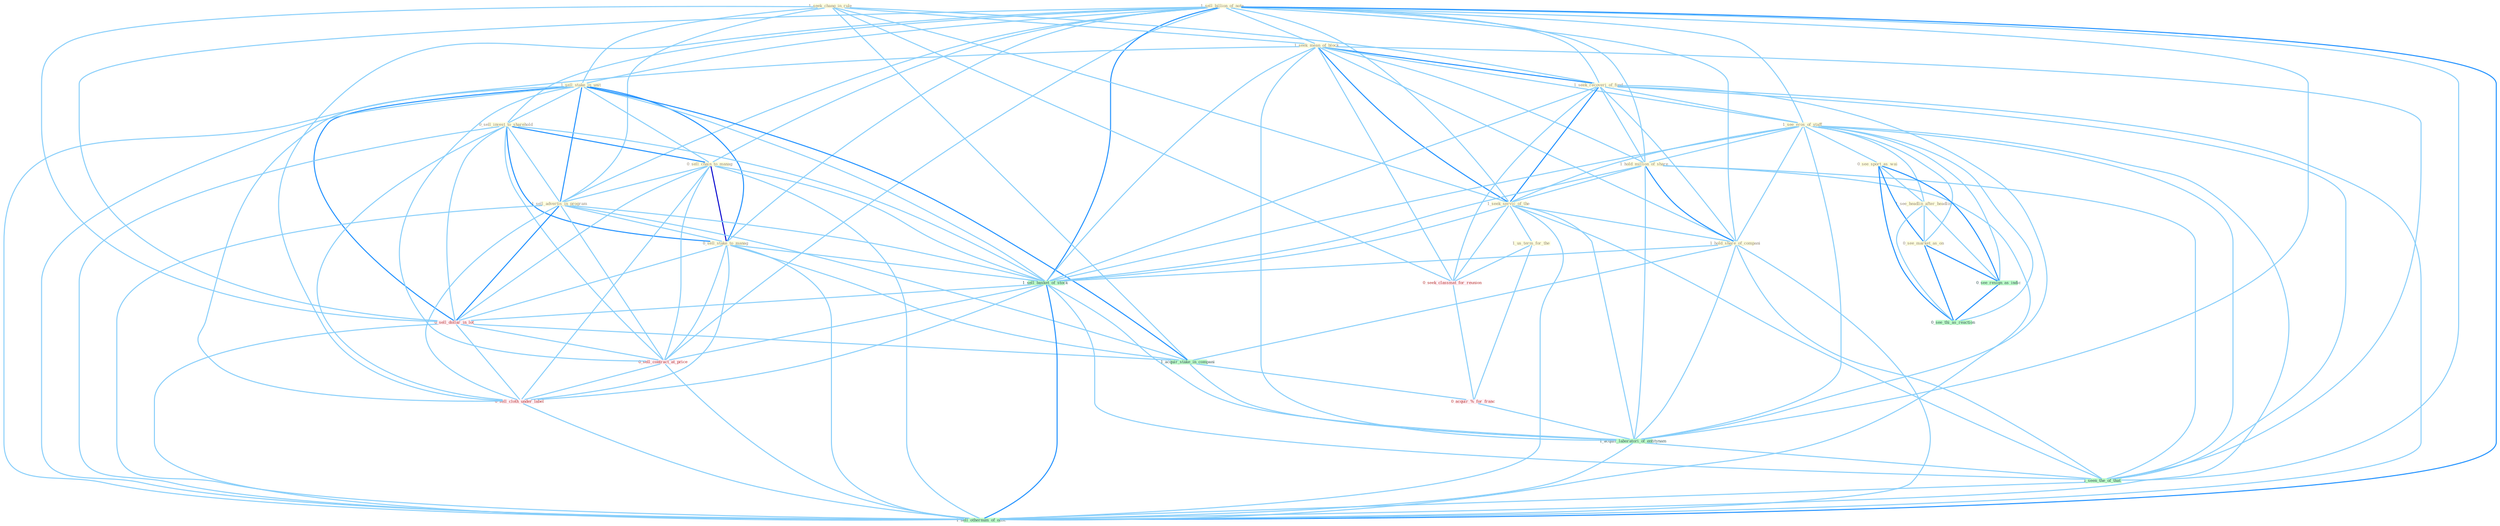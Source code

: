 Graph G{ 
    node
    [shape=polygon,style=filled,width=.5,height=.06,color="#BDFCC9",fixedsize=true,fontsize=4,
    fontcolor="#2f4f4f"];
    {node
    [color="#ffffe0", fontcolor="#8b7d6b"] "1_sell_billion_of_note " "1_seek_chang_in_rule " "1_sell_stake_in_unit " "1_seek_mean_of_block " "0_sell_invest_to_sharehold " "1_seek_recoveri_of_fund " "1_see_eros_of_staff " "0_sell_chain_to_manag " "1_hold_million_of_share " "1_sell_advertis_in_program " "1_seek_servic_of_the " "0_sell_stake_to_manag " "0_see_sport_as_wai " "1_see_headlin_after_headlin " "1_us_term_for_the " "1_hold_share_of_compani " "0_see_market_as_on "}
{node [color="#fff0f5", fontcolor="#b22222"] "0_seek_classmat_for_reunion " "0_sell_dollar_in_lot " "0_acquir_%_for_franc " "0_sell_contract_at_price " "0_sell_cloth_under_label "}
edge [color="#B0E2FF"];

	"1_sell_billion_of_note " -- "1_sell_stake_in_unit " [w="1", color="#87cefa" ];
	"1_sell_billion_of_note " -- "1_seek_mean_of_block " [w="1", color="#87cefa" ];
	"1_sell_billion_of_note " -- "0_sell_invest_to_sharehold " [w="1", color="#87cefa" ];
	"1_sell_billion_of_note " -- "1_seek_recoveri_of_fund " [w="1", color="#87cefa" ];
	"1_sell_billion_of_note " -- "1_see_eros_of_staff " [w="1", color="#87cefa" ];
	"1_sell_billion_of_note " -- "0_sell_chain_to_manag " [w="1", color="#87cefa" ];
	"1_sell_billion_of_note " -- "1_hold_million_of_share " [w="1", color="#87cefa" ];
	"1_sell_billion_of_note " -- "1_sell_advertis_in_program " [w="1", color="#87cefa" ];
	"1_sell_billion_of_note " -- "1_seek_servic_of_the " [w="1", color="#87cefa" ];
	"1_sell_billion_of_note " -- "0_sell_stake_to_manag " [w="1", color="#87cefa" ];
	"1_sell_billion_of_note " -- "1_hold_share_of_compani " [w="1", color="#87cefa" ];
	"1_sell_billion_of_note " -- "1_sell_basket_of_stock " [w="2", color="#1e90ff" , len=0.8];
	"1_sell_billion_of_note " -- "0_sell_dollar_in_lot " [w="1", color="#87cefa" ];
	"1_sell_billion_of_note " -- "0_sell_contract_at_price " [w="1", color="#87cefa" ];
	"1_sell_billion_of_note " -- "1_acquir_laboratori_of_entitynam " [w="1", color="#87cefa" ];
	"1_sell_billion_of_note " -- "0_sell_cloth_under_label " [w="1", color="#87cefa" ];
	"1_sell_billion_of_note " -- "1_seen_the_of_that " [w="1", color="#87cefa" ];
	"1_sell_billion_of_note " -- "1_sell_othernum_of_offic " [w="2", color="#1e90ff" , len=0.8];
	"1_seek_chang_in_rule " -- "1_sell_stake_in_unit " [w="1", color="#87cefa" ];
	"1_seek_chang_in_rule " -- "1_seek_mean_of_block " [w="1", color="#87cefa" ];
	"1_seek_chang_in_rule " -- "1_seek_recoveri_of_fund " [w="1", color="#87cefa" ];
	"1_seek_chang_in_rule " -- "1_sell_advertis_in_program " [w="1", color="#87cefa" ];
	"1_seek_chang_in_rule " -- "1_seek_servic_of_the " [w="1", color="#87cefa" ];
	"1_seek_chang_in_rule " -- "0_seek_classmat_for_reunion " [w="1", color="#87cefa" ];
	"1_seek_chang_in_rule " -- "0_sell_dollar_in_lot " [w="1", color="#87cefa" ];
	"1_seek_chang_in_rule " -- "1_acquir_stake_in_compani " [w="1", color="#87cefa" ];
	"1_sell_stake_in_unit " -- "0_sell_invest_to_sharehold " [w="1", color="#87cefa" ];
	"1_sell_stake_in_unit " -- "0_sell_chain_to_manag " [w="1", color="#87cefa" ];
	"1_sell_stake_in_unit " -- "1_sell_advertis_in_program " [w="2", color="#1e90ff" , len=0.8];
	"1_sell_stake_in_unit " -- "0_sell_stake_to_manag " [w="2", color="#1e90ff" , len=0.8];
	"1_sell_stake_in_unit " -- "1_sell_basket_of_stock " [w="1", color="#87cefa" ];
	"1_sell_stake_in_unit " -- "0_sell_dollar_in_lot " [w="2", color="#1e90ff" , len=0.8];
	"1_sell_stake_in_unit " -- "1_acquir_stake_in_compani " [w="2", color="#1e90ff" , len=0.8];
	"1_sell_stake_in_unit " -- "0_sell_contract_at_price " [w="1", color="#87cefa" ];
	"1_sell_stake_in_unit " -- "0_sell_cloth_under_label " [w="1", color="#87cefa" ];
	"1_sell_stake_in_unit " -- "1_sell_othernum_of_offic " [w="1", color="#87cefa" ];
	"1_seek_mean_of_block " -- "1_seek_recoveri_of_fund " [w="2", color="#1e90ff" , len=0.8];
	"1_seek_mean_of_block " -- "1_see_eros_of_staff " [w="1", color="#87cefa" ];
	"1_seek_mean_of_block " -- "1_hold_million_of_share " [w="1", color="#87cefa" ];
	"1_seek_mean_of_block " -- "1_seek_servic_of_the " [w="2", color="#1e90ff" , len=0.8];
	"1_seek_mean_of_block " -- "1_hold_share_of_compani " [w="1", color="#87cefa" ];
	"1_seek_mean_of_block " -- "0_seek_classmat_for_reunion " [w="1", color="#87cefa" ];
	"1_seek_mean_of_block " -- "1_sell_basket_of_stock " [w="1", color="#87cefa" ];
	"1_seek_mean_of_block " -- "1_acquir_laboratori_of_entitynam " [w="1", color="#87cefa" ];
	"1_seek_mean_of_block " -- "1_seen_the_of_that " [w="1", color="#87cefa" ];
	"1_seek_mean_of_block " -- "1_sell_othernum_of_offic " [w="1", color="#87cefa" ];
	"0_sell_invest_to_sharehold " -- "0_sell_chain_to_manag " [w="2", color="#1e90ff" , len=0.8];
	"0_sell_invest_to_sharehold " -- "1_sell_advertis_in_program " [w="1", color="#87cefa" ];
	"0_sell_invest_to_sharehold " -- "0_sell_stake_to_manag " [w="2", color="#1e90ff" , len=0.8];
	"0_sell_invest_to_sharehold " -- "1_sell_basket_of_stock " [w="1", color="#87cefa" ];
	"0_sell_invest_to_sharehold " -- "0_sell_dollar_in_lot " [w="1", color="#87cefa" ];
	"0_sell_invest_to_sharehold " -- "0_sell_contract_at_price " [w="1", color="#87cefa" ];
	"0_sell_invest_to_sharehold " -- "0_sell_cloth_under_label " [w="1", color="#87cefa" ];
	"0_sell_invest_to_sharehold " -- "1_sell_othernum_of_offic " [w="1", color="#87cefa" ];
	"1_seek_recoveri_of_fund " -- "1_see_eros_of_staff " [w="1", color="#87cefa" ];
	"1_seek_recoveri_of_fund " -- "1_hold_million_of_share " [w="1", color="#87cefa" ];
	"1_seek_recoveri_of_fund " -- "1_seek_servic_of_the " [w="2", color="#1e90ff" , len=0.8];
	"1_seek_recoveri_of_fund " -- "1_hold_share_of_compani " [w="1", color="#87cefa" ];
	"1_seek_recoveri_of_fund " -- "0_seek_classmat_for_reunion " [w="1", color="#87cefa" ];
	"1_seek_recoveri_of_fund " -- "1_sell_basket_of_stock " [w="1", color="#87cefa" ];
	"1_seek_recoveri_of_fund " -- "1_acquir_laboratori_of_entitynam " [w="1", color="#87cefa" ];
	"1_seek_recoveri_of_fund " -- "1_seen_the_of_that " [w="1", color="#87cefa" ];
	"1_seek_recoveri_of_fund " -- "1_sell_othernum_of_offic " [w="1", color="#87cefa" ];
	"1_see_eros_of_staff " -- "1_hold_million_of_share " [w="1", color="#87cefa" ];
	"1_see_eros_of_staff " -- "1_seek_servic_of_the " [w="1", color="#87cefa" ];
	"1_see_eros_of_staff " -- "0_see_sport_as_wai " [w="1", color="#87cefa" ];
	"1_see_eros_of_staff " -- "1_see_headlin_after_headlin " [w="1", color="#87cefa" ];
	"1_see_eros_of_staff " -- "1_hold_share_of_compani " [w="1", color="#87cefa" ];
	"1_see_eros_of_staff " -- "0_see_market_as_on " [w="1", color="#87cefa" ];
	"1_see_eros_of_staff " -- "1_sell_basket_of_stock " [w="1", color="#87cefa" ];
	"1_see_eros_of_staff " -- "0_see_resign_as_indic " [w="1", color="#87cefa" ];
	"1_see_eros_of_staff " -- "1_acquir_laboratori_of_entitynam " [w="1", color="#87cefa" ];
	"1_see_eros_of_staff " -- "1_seen_the_of_that " [w="1", color="#87cefa" ];
	"1_see_eros_of_staff " -- "1_sell_othernum_of_offic " [w="1", color="#87cefa" ];
	"1_see_eros_of_staff " -- "0_see_thi_as_reaction " [w="1", color="#87cefa" ];
	"0_sell_chain_to_manag " -- "1_sell_advertis_in_program " [w="1", color="#87cefa" ];
	"0_sell_chain_to_manag " -- "0_sell_stake_to_manag " [w="3", color="#0000cd" , len=0.6];
	"0_sell_chain_to_manag " -- "1_sell_basket_of_stock " [w="1", color="#87cefa" ];
	"0_sell_chain_to_manag " -- "0_sell_dollar_in_lot " [w="1", color="#87cefa" ];
	"0_sell_chain_to_manag " -- "0_sell_contract_at_price " [w="1", color="#87cefa" ];
	"0_sell_chain_to_manag " -- "0_sell_cloth_under_label " [w="1", color="#87cefa" ];
	"0_sell_chain_to_manag " -- "1_sell_othernum_of_offic " [w="1", color="#87cefa" ];
	"1_hold_million_of_share " -- "1_seek_servic_of_the " [w="1", color="#87cefa" ];
	"1_hold_million_of_share " -- "1_hold_share_of_compani " [w="2", color="#1e90ff" , len=0.8];
	"1_hold_million_of_share " -- "1_sell_basket_of_stock " [w="1", color="#87cefa" ];
	"1_hold_million_of_share " -- "1_acquir_laboratori_of_entitynam " [w="1", color="#87cefa" ];
	"1_hold_million_of_share " -- "1_seen_the_of_that " [w="1", color="#87cefa" ];
	"1_hold_million_of_share " -- "1_sell_othernum_of_offic " [w="1", color="#87cefa" ];
	"1_sell_advertis_in_program " -- "0_sell_stake_to_manag " [w="1", color="#87cefa" ];
	"1_sell_advertis_in_program " -- "1_sell_basket_of_stock " [w="1", color="#87cefa" ];
	"1_sell_advertis_in_program " -- "0_sell_dollar_in_lot " [w="2", color="#1e90ff" , len=0.8];
	"1_sell_advertis_in_program " -- "1_acquir_stake_in_compani " [w="1", color="#87cefa" ];
	"1_sell_advertis_in_program " -- "0_sell_contract_at_price " [w="1", color="#87cefa" ];
	"1_sell_advertis_in_program " -- "0_sell_cloth_under_label " [w="1", color="#87cefa" ];
	"1_sell_advertis_in_program " -- "1_sell_othernum_of_offic " [w="1", color="#87cefa" ];
	"1_seek_servic_of_the " -- "1_us_term_for_the " [w="1", color="#87cefa" ];
	"1_seek_servic_of_the " -- "1_hold_share_of_compani " [w="1", color="#87cefa" ];
	"1_seek_servic_of_the " -- "0_seek_classmat_for_reunion " [w="1", color="#87cefa" ];
	"1_seek_servic_of_the " -- "1_sell_basket_of_stock " [w="1", color="#87cefa" ];
	"1_seek_servic_of_the " -- "1_acquir_laboratori_of_entitynam " [w="1", color="#87cefa" ];
	"1_seek_servic_of_the " -- "1_seen_the_of_that " [w="1", color="#87cefa" ];
	"1_seek_servic_of_the " -- "1_sell_othernum_of_offic " [w="1", color="#87cefa" ];
	"0_sell_stake_to_manag " -- "1_sell_basket_of_stock " [w="1", color="#87cefa" ];
	"0_sell_stake_to_manag " -- "0_sell_dollar_in_lot " [w="1", color="#87cefa" ];
	"0_sell_stake_to_manag " -- "1_acquir_stake_in_compani " [w="1", color="#87cefa" ];
	"0_sell_stake_to_manag " -- "0_sell_contract_at_price " [w="1", color="#87cefa" ];
	"0_sell_stake_to_manag " -- "0_sell_cloth_under_label " [w="1", color="#87cefa" ];
	"0_sell_stake_to_manag " -- "1_sell_othernum_of_offic " [w="1", color="#87cefa" ];
	"0_see_sport_as_wai " -- "1_see_headlin_after_headlin " [w="1", color="#87cefa" ];
	"0_see_sport_as_wai " -- "0_see_market_as_on " [w="2", color="#1e90ff" , len=0.8];
	"0_see_sport_as_wai " -- "0_see_resign_as_indic " [w="2", color="#1e90ff" , len=0.8];
	"0_see_sport_as_wai " -- "0_see_thi_as_reaction " [w="2", color="#1e90ff" , len=0.8];
	"1_see_headlin_after_headlin " -- "0_see_market_as_on " [w="1", color="#87cefa" ];
	"1_see_headlin_after_headlin " -- "0_see_resign_as_indic " [w="1", color="#87cefa" ];
	"1_see_headlin_after_headlin " -- "0_see_thi_as_reaction " [w="1", color="#87cefa" ];
	"1_us_term_for_the " -- "0_seek_classmat_for_reunion " [w="1", color="#87cefa" ];
	"1_us_term_for_the " -- "0_acquir_%_for_franc " [w="1", color="#87cefa" ];
	"1_hold_share_of_compani " -- "1_sell_basket_of_stock " [w="1", color="#87cefa" ];
	"1_hold_share_of_compani " -- "1_acquir_stake_in_compani " [w="1", color="#87cefa" ];
	"1_hold_share_of_compani " -- "1_acquir_laboratori_of_entitynam " [w="1", color="#87cefa" ];
	"1_hold_share_of_compani " -- "1_seen_the_of_that " [w="1", color="#87cefa" ];
	"1_hold_share_of_compani " -- "1_sell_othernum_of_offic " [w="1", color="#87cefa" ];
	"0_see_market_as_on " -- "0_see_resign_as_indic " [w="2", color="#1e90ff" , len=0.8];
	"0_see_market_as_on " -- "0_see_thi_as_reaction " [w="2", color="#1e90ff" , len=0.8];
	"0_seek_classmat_for_reunion " -- "0_acquir_%_for_franc " [w="1", color="#87cefa" ];
	"1_sell_basket_of_stock " -- "0_sell_dollar_in_lot " [w="1", color="#87cefa" ];
	"1_sell_basket_of_stock " -- "0_sell_contract_at_price " [w="1", color="#87cefa" ];
	"1_sell_basket_of_stock " -- "1_acquir_laboratori_of_entitynam " [w="1", color="#87cefa" ];
	"1_sell_basket_of_stock " -- "0_sell_cloth_under_label " [w="1", color="#87cefa" ];
	"1_sell_basket_of_stock " -- "1_seen_the_of_that " [w="1", color="#87cefa" ];
	"1_sell_basket_of_stock " -- "1_sell_othernum_of_offic " [w="2", color="#1e90ff" , len=0.8];
	"0_sell_dollar_in_lot " -- "1_acquir_stake_in_compani " [w="1", color="#87cefa" ];
	"0_sell_dollar_in_lot " -- "0_sell_contract_at_price " [w="1", color="#87cefa" ];
	"0_sell_dollar_in_lot " -- "0_sell_cloth_under_label " [w="1", color="#87cefa" ];
	"0_sell_dollar_in_lot " -- "1_sell_othernum_of_offic " [w="1", color="#87cefa" ];
	"0_see_resign_as_indic " -- "0_see_thi_as_reaction " [w="2", color="#1e90ff" , len=0.8];
	"1_acquir_stake_in_compani " -- "0_acquir_%_for_franc " [w="1", color="#87cefa" ];
	"1_acquir_stake_in_compani " -- "1_acquir_laboratori_of_entitynam " [w="1", color="#87cefa" ];
	"0_acquir_%_for_franc " -- "1_acquir_laboratori_of_entitynam " [w="1", color="#87cefa" ];
	"0_sell_contract_at_price " -- "0_sell_cloth_under_label " [w="1", color="#87cefa" ];
	"0_sell_contract_at_price " -- "1_sell_othernum_of_offic " [w="1", color="#87cefa" ];
	"1_acquir_laboratori_of_entitynam " -- "1_seen_the_of_that " [w="1", color="#87cefa" ];
	"1_acquir_laboratori_of_entitynam " -- "1_sell_othernum_of_offic " [w="1", color="#87cefa" ];
	"0_sell_cloth_under_label " -- "1_sell_othernum_of_offic " [w="1", color="#87cefa" ];
	"1_seen_the_of_that " -- "1_sell_othernum_of_offic " [w="1", color="#87cefa" ];
}
